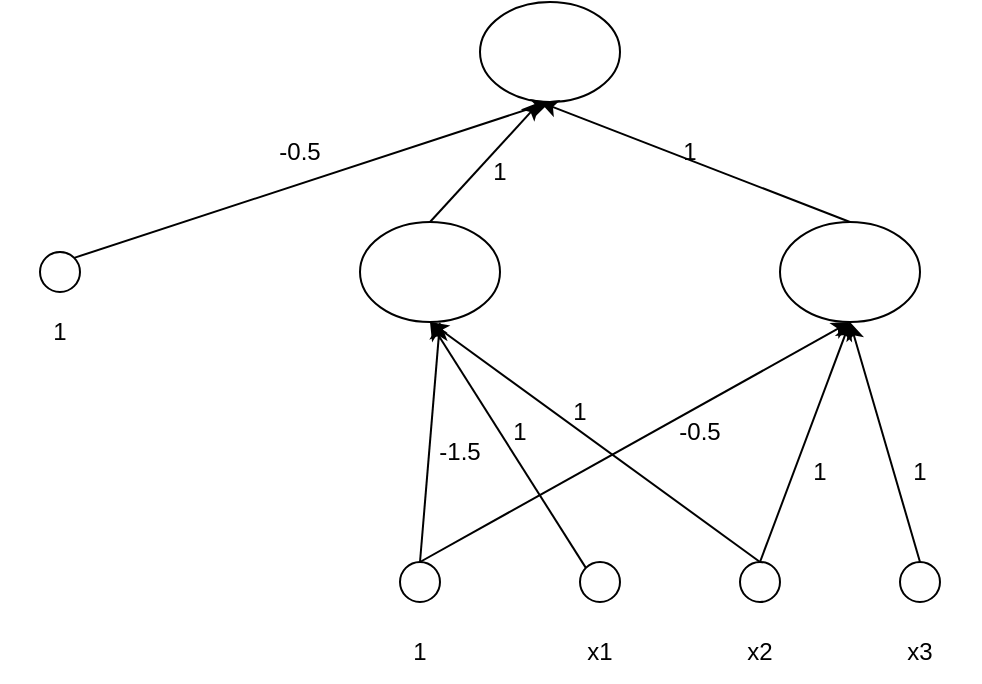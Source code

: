 <mxfile version="20.4.1" type="github">
  <diagram id="BRv2JVXda7O6iniTX5KX" name="Page-1">
    <mxGraphModel dx="1338" dy="547" grid="1" gridSize="10" guides="1" tooltips="1" connect="1" arrows="1" fold="1" page="1" pageScale="1" pageWidth="850" pageHeight="1100" math="0" shadow="0">
      <root>
        <mxCell id="0" />
        <mxCell id="1" parent="0" />
        <mxCell id="_Uy3uJfhsu_lk7YAuxN1-1" value="" style="ellipse;whiteSpace=wrap;html=1;" vertex="1" parent="1">
          <mxGeometry x="320" y="50" width="70" height="50" as="geometry" />
        </mxCell>
        <mxCell id="_Uy3uJfhsu_lk7YAuxN1-2" value="" style="ellipse;whiteSpace=wrap;html=1;" vertex="1" parent="1">
          <mxGeometry x="260" y="160" width="70" height="50" as="geometry" />
        </mxCell>
        <mxCell id="_Uy3uJfhsu_lk7YAuxN1-3" value="" style="ellipse;whiteSpace=wrap;html=1;" vertex="1" parent="1">
          <mxGeometry x="470" y="160" width="70" height="50" as="geometry" />
        </mxCell>
        <mxCell id="_Uy3uJfhsu_lk7YAuxN1-4" value="" style="ellipse;whiteSpace=wrap;html=1;aspect=fixed;" vertex="1" parent="1">
          <mxGeometry x="280" y="330" width="20" height="20" as="geometry" />
        </mxCell>
        <mxCell id="_Uy3uJfhsu_lk7YAuxN1-5" value="" style="ellipse;whiteSpace=wrap;html=1;aspect=fixed;" vertex="1" parent="1">
          <mxGeometry x="370" y="330" width="20" height="20" as="geometry" />
        </mxCell>
        <mxCell id="_Uy3uJfhsu_lk7YAuxN1-6" value="" style="ellipse;whiteSpace=wrap;html=1;aspect=fixed;" vertex="1" parent="1">
          <mxGeometry x="450" y="330" width="20" height="20" as="geometry" />
        </mxCell>
        <mxCell id="_Uy3uJfhsu_lk7YAuxN1-7" value="" style="ellipse;whiteSpace=wrap;html=1;aspect=fixed;" vertex="1" parent="1">
          <mxGeometry x="530" y="330" width="20" height="20" as="geometry" />
        </mxCell>
        <mxCell id="_Uy3uJfhsu_lk7YAuxN1-11" value="" style="ellipse;whiteSpace=wrap;html=1;aspect=fixed;" vertex="1" parent="1">
          <mxGeometry x="100" y="175" width="20" height="20" as="geometry" />
        </mxCell>
        <mxCell id="_Uy3uJfhsu_lk7YAuxN1-12" value="1" style="text;html=1;strokeColor=none;fillColor=none;align=center;verticalAlign=middle;whiteSpace=wrap;rounded=0;" vertex="1" parent="1">
          <mxGeometry x="260" y="360" width="60" height="30" as="geometry" />
        </mxCell>
        <mxCell id="_Uy3uJfhsu_lk7YAuxN1-13" value="x1" style="text;html=1;strokeColor=none;fillColor=none;align=center;verticalAlign=middle;whiteSpace=wrap;rounded=0;" vertex="1" parent="1">
          <mxGeometry x="350" y="360" width="60" height="30" as="geometry" />
        </mxCell>
        <mxCell id="_Uy3uJfhsu_lk7YAuxN1-14" value="x2" style="text;html=1;strokeColor=none;fillColor=none;align=center;verticalAlign=middle;whiteSpace=wrap;rounded=0;" vertex="1" parent="1">
          <mxGeometry x="430" y="360" width="60" height="30" as="geometry" />
        </mxCell>
        <mxCell id="_Uy3uJfhsu_lk7YAuxN1-15" value="x3" style="text;html=1;strokeColor=none;fillColor=none;align=center;verticalAlign=middle;whiteSpace=wrap;rounded=0;" vertex="1" parent="1">
          <mxGeometry x="510" y="360" width="60" height="30" as="geometry" />
        </mxCell>
        <mxCell id="_Uy3uJfhsu_lk7YAuxN1-16" value="" style="endArrow=classic;html=1;rounded=0;exitX=1;exitY=0;exitDx=0;exitDy=0;entryX=0.5;entryY=1;entryDx=0;entryDy=0;" edge="1" parent="1" source="_Uy3uJfhsu_lk7YAuxN1-11" target="_Uy3uJfhsu_lk7YAuxN1-1">
          <mxGeometry width="50" height="50" relative="1" as="geometry">
            <mxPoint x="280" y="300" as="sourcePoint" />
            <mxPoint x="330" y="250" as="targetPoint" />
          </mxGeometry>
        </mxCell>
        <mxCell id="_Uy3uJfhsu_lk7YAuxN1-17" value="" style="endArrow=classic;html=1;rounded=0;exitX=0.5;exitY=0;exitDx=0;exitDy=0;" edge="1" parent="1" source="_Uy3uJfhsu_lk7YAuxN1-2">
          <mxGeometry width="50" height="50" relative="1" as="geometry">
            <mxPoint x="280" y="300" as="sourcePoint" />
            <mxPoint x="350" y="100" as="targetPoint" />
          </mxGeometry>
        </mxCell>
        <mxCell id="_Uy3uJfhsu_lk7YAuxN1-18" value="" style="endArrow=classic;html=1;rounded=0;exitX=0.5;exitY=0;exitDx=0;exitDy=0;" edge="1" parent="1" source="_Uy3uJfhsu_lk7YAuxN1-3">
          <mxGeometry width="50" height="50" relative="1" as="geometry">
            <mxPoint x="280" y="300" as="sourcePoint" />
            <mxPoint x="350" y="100" as="targetPoint" />
          </mxGeometry>
        </mxCell>
        <mxCell id="_Uy3uJfhsu_lk7YAuxN1-19" value="1" style="text;html=1;strokeColor=none;fillColor=none;align=center;verticalAlign=middle;whiteSpace=wrap;rounded=0;" vertex="1" parent="1">
          <mxGeometry x="80" y="200" width="60" height="30" as="geometry" />
        </mxCell>
        <mxCell id="_Uy3uJfhsu_lk7YAuxN1-20" value="1" style="text;html=1;strokeColor=none;fillColor=none;align=center;verticalAlign=middle;whiteSpace=wrap;rounded=0;" vertex="1" parent="1">
          <mxGeometry x="300" y="120" width="60" height="30" as="geometry" />
        </mxCell>
        <mxCell id="_Uy3uJfhsu_lk7YAuxN1-21" value="1" style="text;html=1;strokeColor=none;fillColor=none;align=center;verticalAlign=middle;whiteSpace=wrap;rounded=0;" vertex="1" parent="1">
          <mxGeometry x="395" y="110" width="60" height="30" as="geometry" />
        </mxCell>
        <mxCell id="_Uy3uJfhsu_lk7YAuxN1-22" value="-0.5" style="text;html=1;strokeColor=none;fillColor=none;align=center;verticalAlign=middle;whiteSpace=wrap;rounded=0;" vertex="1" parent="1">
          <mxGeometry x="200" y="110" width="60" height="30" as="geometry" />
        </mxCell>
        <mxCell id="_Uy3uJfhsu_lk7YAuxN1-23" value="" style="endArrow=classic;html=1;rounded=0;exitX=0.5;exitY=0;exitDx=0;exitDy=0;" edge="1" parent="1" source="_Uy3uJfhsu_lk7YAuxN1-4">
          <mxGeometry width="50" height="50" relative="1" as="geometry">
            <mxPoint x="280" y="300" as="sourcePoint" />
            <mxPoint x="300" y="210" as="targetPoint" />
          </mxGeometry>
        </mxCell>
        <mxCell id="_Uy3uJfhsu_lk7YAuxN1-24" value="" style="endArrow=classic;html=1;rounded=0;entryX=0.5;entryY=1;entryDx=0;entryDy=0;" edge="1" parent="1" target="_Uy3uJfhsu_lk7YAuxN1-3">
          <mxGeometry width="50" height="50" relative="1" as="geometry">
            <mxPoint x="290" y="330" as="sourcePoint" />
            <mxPoint x="120" y="210" as="targetPoint" />
          </mxGeometry>
        </mxCell>
        <mxCell id="_Uy3uJfhsu_lk7YAuxN1-25" value="" style="endArrow=classic;html=1;rounded=0;entryX=0.5;entryY=1;entryDx=0;entryDy=0;exitX=0;exitY=0;exitDx=0;exitDy=0;" edge="1" parent="1" source="_Uy3uJfhsu_lk7YAuxN1-5" target="_Uy3uJfhsu_lk7YAuxN1-2">
          <mxGeometry width="50" height="50" relative="1" as="geometry">
            <mxPoint x="290" y="330" as="sourcePoint" />
            <mxPoint x="330" y="250" as="targetPoint" />
          </mxGeometry>
        </mxCell>
        <mxCell id="_Uy3uJfhsu_lk7YAuxN1-26" value="" style="endArrow=classic;html=1;rounded=0;entryX=0.5;entryY=1;entryDx=0;entryDy=0;exitX=0.5;exitY=0;exitDx=0;exitDy=0;" edge="1" parent="1" source="_Uy3uJfhsu_lk7YAuxN1-6" target="_Uy3uJfhsu_lk7YAuxN1-2">
          <mxGeometry width="50" height="50" relative="1" as="geometry">
            <mxPoint x="280" y="300" as="sourcePoint" />
            <mxPoint x="330" y="250" as="targetPoint" />
          </mxGeometry>
        </mxCell>
        <mxCell id="_Uy3uJfhsu_lk7YAuxN1-27" value="" style="endArrow=classic;html=1;rounded=0;entryX=0.5;entryY=1;entryDx=0;entryDy=0;exitX=0.5;exitY=0;exitDx=0;exitDy=0;" edge="1" parent="1" source="_Uy3uJfhsu_lk7YAuxN1-6" target="_Uy3uJfhsu_lk7YAuxN1-3">
          <mxGeometry width="50" height="50" relative="1" as="geometry">
            <mxPoint x="470" y="340" as="sourcePoint" />
            <mxPoint x="305" y="220" as="targetPoint" />
          </mxGeometry>
        </mxCell>
        <mxCell id="_Uy3uJfhsu_lk7YAuxN1-28" value="" style="endArrow=classic;html=1;rounded=0;entryX=0.5;entryY=1;entryDx=0;entryDy=0;exitX=0.5;exitY=0;exitDx=0;exitDy=0;" edge="1" parent="1" source="_Uy3uJfhsu_lk7YAuxN1-7" target="_Uy3uJfhsu_lk7YAuxN1-3">
          <mxGeometry width="50" height="50" relative="1" as="geometry">
            <mxPoint x="470" y="340" as="sourcePoint" />
            <mxPoint x="515" y="220" as="targetPoint" />
          </mxGeometry>
        </mxCell>
        <mxCell id="_Uy3uJfhsu_lk7YAuxN1-29" value="-1.5" style="text;html=1;strokeColor=none;fillColor=none;align=center;verticalAlign=middle;whiteSpace=wrap;rounded=0;" vertex="1" parent="1">
          <mxGeometry x="280" y="260" width="60" height="30" as="geometry" />
        </mxCell>
        <mxCell id="_Uy3uJfhsu_lk7YAuxN1-30" value="1" style="text;html=1;strokeColor=none;fillColor=none;align=center;verticalAlign=middle;whiteSpace=wrap;rounded=0;" vertex="1" parent="1">
          <mxGeometry x="310" y="250" width="60" height="30" as="geometry" />
        </mxCell>
        <mxCell id="_Uy3uJfhsu_lk7YAuxN1-31" value="1" style="text;html=1;strokeColor=none;fillColor=none;align=center;verticalAlign=middle;whiteSpace=wrap;rounded=0;" vertex="1" parent="1">
          <mxGeometry x="340" y="240" width="60" height="30" as="geometry" />
        </mxCell>
        <mxCell id="_Uy3uJfhsu_lk7YAuxN1-32" value="-0.5" style="text;html=1;strokeColor=none;fillColor=none;align=center;verticalAlign=middle;whiteSpace=wrap;rounded=0;" vertex="1" parent="1">
          <mxGeometry x="400" y="250" width="60" height="30" as="geometry" />
        </mxCell>
        <mxCell id="_Uy3uJfhsu_lk7YAuxN1-33" value="1" style="text;html=1;strokeColor=none;fillColor=none;align=center;verticalAlign=middle;whiteSpace=wrap;rounded=0;" vertex="1" parent="1">
          <mxGeometry x="460" y="270" width="60" height="30" as="geometry" />
        </mxCell>
        <mxCell id="_Uy3uJfhsu_lk7YAuxN1-34" value="1" style="text;html=1;strokeColor=none;fillColor=none;align=center;verticalAlign=middle;whiteSpace=wrap;rounded=0;" vertex="1" parent="1">
          <mxGeometry x="510" y="270" width="60" height="30" as="geometry" />
        </mxCell>
      </root>
    </mxGraphModel>
  </diagram>
</mxfile>
